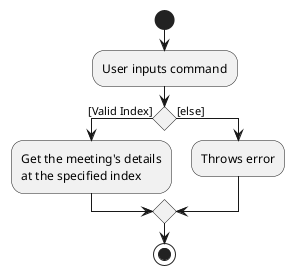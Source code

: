 @startuml
'https://plantuml.com/activity-diagram-beta

start
:User inputs command;
if () then ([Valid Index])
  :Get the meeting's details
  at the specified index;
else ([else])
  :Throws error;
endif

stop

@enduml

